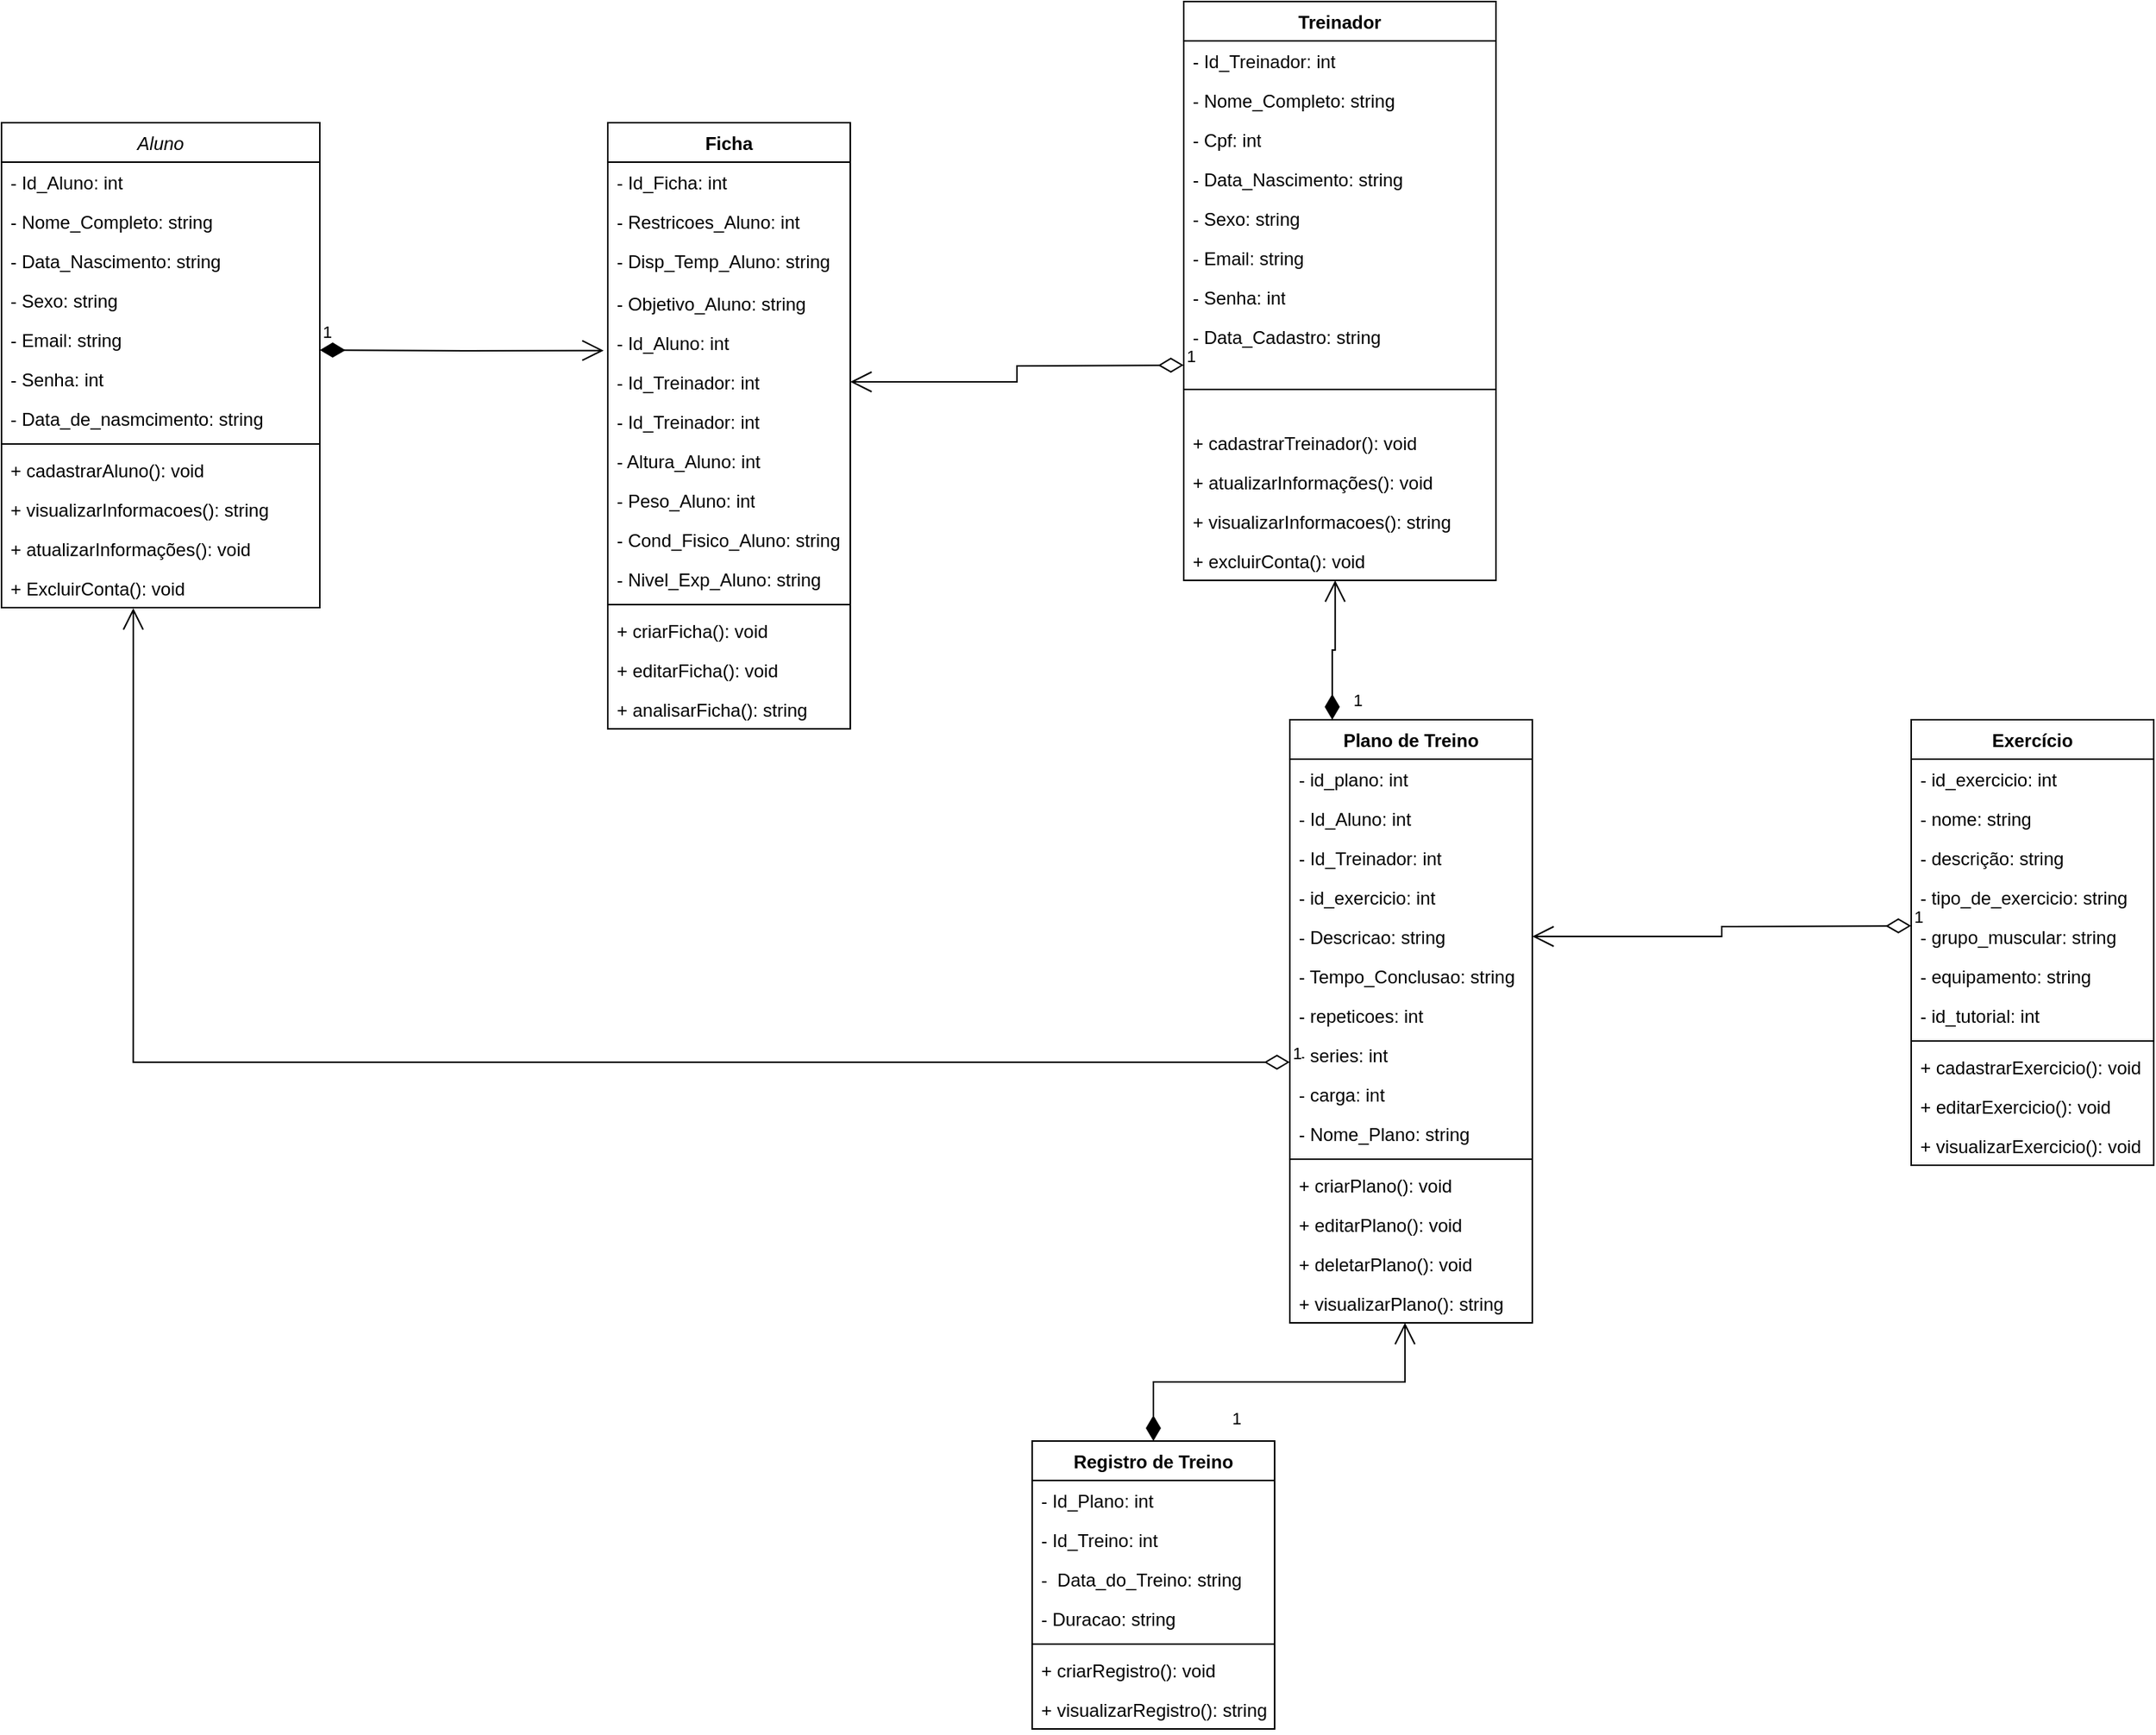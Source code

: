 <mxfile version="24.4.9" type="github">
  <diagram id="C5RBs43oDa-KdzZeNtuy" name="Page-1">
    <mxGraphModel dx="1913" dy="924" grid="1" gridSize="10" guides="1" tooltips="1" connect="1" arrows="1" fold="1" page="1" pageScale="1" pageWidth="827" pageHeight="1169" math="0" shadow="0">
      <root>
        <mxCell id="WIyWlLk6GJQsqaUBKTNV-0" />
        <mxCell id="WIyWlLk6GJQsqaUBKTNV-1" parent="WIyWlLk6GJQsqaUBKTNV-0" />
        <mxCell id="zkfFHV4jXpPFQw0GAbJ--0" value="Aluno" style="swimlane;fontStyle=2;align=center;verticalAlign=top;childLayout=stackLayout;horizontal=1;startSize=26;horizontalStack=0;resizeParent=1;resizeLast=0;collapsible=1;marginBottom=0;rounded=0;shadow=0;strokeWidth=1;" parent="WIyWlLk6GJQsqaUBKTNV-1" vertex="1">
          <mxGeometry x="20" y="80" width="210" height="320" as="geometry">
            <mxRectangle x="230" y="140" width="160" height="26" as="alternateBounds" />
          </mxGeometry>
        </mxCell>
        <mxCell id="zkfFHV4jXpPFQw0GAbJ--1" value="- Id_Aluno: int" style="text;align=left;verticalAlign=top;spacingLeft=4;spacingRight=4;overflow=hidden;rotatable=0;points=[[0,0.5],[1,0.5]];portConstraint=eastwest;" parent="zkfFHV4jXpPFQw0GAbJ--0" vertex="1">
          <mxGeometry y="26" width="210" height="26" as="geometry" />
        </mxCell>
        <mxCell id="pYybqK343-P_su20_F2b-34" value="- Nome_Completo: string" style="text;align=left;verticalAlign=top;spacingLeft=4;spacingRight=4;overflow=hidden;rotatable=0;points=[[0,0.5],[1,0.5]];portConstraint=eastwest;" parent="zkfFHV4jXpPFQw0GAbJ--0" vertex="1">
          <mxGeometry y="52" width="210" height="26" as="geometry" />
        </mxCell>
        <mxCell id="pYybqK343-P_su20_F2b-35" value="- Data_Nascimento: string" style="text;align=left;verticalAlign=top;spacingLeft=4;spacingRight=4;overflow=hidden;rotatable=0;points=[[0,0.5],[1,0.5]];portConstraint=eastwest;" parent="zkfFHV4jXpPFQw0GAbJ--0" vertex="1">
          <mxGeometry y="78" width="210" height="26" as="geometry" />
        </mxCell>
        <mxCell id="pYybqK343-P_su20_F2b-36" value="- Sexo: string" style="text;align=left;verticalAlign=top;spacingLeft=4;spacingRight=4;overflow=hidden;rotatable=0;points=[[0,0.5],[1,0.5]];portConstraint=eastwest;" parent="zkfFHV4jXpPFQw0GAbJ--0" vertex="1">
          <mxGeometry y="104" width="210" height="26" as="geometry" />
        </mxCell>
        <mxCell id="zkfFHV4jXpPFQw0GAbJ--2" value="- Email: string" style="text;align=left;verticalAlign=top;spacingLeft=4;spacingRight=4;overflow=hidden;rotatable=0;points=[[0,0.5],[1,0.5]];portConstraint=eastwest;rounded=0;shadow=0;html=0;" parent="zkfFHV4jXpPFQw0GAbJ--0" vertex="1">
          <mxGeometry y="130" width="210" height="26" as="geometry" />
        </mxCell>
        <mxCell id="zkfFHV4jXpPFQw0GAbJ--3" value="- Senha: int" style="text;align=left;verticalAlign=top;spacingLeft=4;spacingRight=4;overflow=hidden;rotatable=0;points=[[0,0.5],[1,0.5]];portConstraint=eastwest;rounded=0;shadow=0;html=0;" parent="zkfFHV4jXpPFQw0GAbJ--0" vertex="1">
          <mxGeometry y="156" width="210" height="26" as="geometry" />
        </mxCell>
        <mxCell id="Fkar8KdtD3mjZCl-NtyX-1" value="- Data_de_nasmcimento: string" style="text;align=left;verticalAlign=top;spacingLeft=4;spacingRight=4;overflow=hidden;rotatable=0;points=[[0,0.5],[1,0.5]];portConstraint=eastwest;rounded=0;shadow=0;html=0;" parent="zkfFHV4jXpPFQw0GAbJ--0" vertex="1">
          <mxGeometry y="182" width="210" height="26" as="geometry" />
        </mxCell>
        <mxCell id="zkfFHV4jXpPFQw0GAbJ--4" value="" style="line;html=1;strokeWidth=1;align=left;verticalAlign=middle;spacingTop=-1;spacingLeft=3;spacingRight=3;rotatable=0;labelPosition=right;points=[];portConstraint=eastwest;" parent="zkfFHV4jXpPFQw0GAbJ--0" vertex="1">
          <mxGeometry y="208" width="210" height="8" as="geometry" />
        </mxCell>
        <mxCell id="Fkar8KdtD3mjZCl-NtyX-56" value="+ cadastrarAluno(): void" style="text;align=left;verticalAlign=top;spacingLeft=4;spacingRight=4;overflow=hidden;rotatable=0;points=[[0,0.5],[1,0.5]];portConstraint=eastwest;" parent="zkfFHV4jXpPFQw0GAbJ--0" vertex="1">
          <mxGeometry y="216" width="210" height="26" as="geometry" />
        </mxCell>
        <mxCell id="NsK1bYJ2eERMhArHO2Yb-30" value="+ visualizarInformacoes(): string" style="text;align=left;verticalAlign=top;spacingLeft=4;spacingRight=4;overflow=hidden;rotatable=0;points=[[0,0.5],[1,0.5]];portConstraint=eastwest;" vertex="1" parent="zkfFHV4jXpPFQw0GAbJ--0">
          <mxGeometry y="242" width="210" height="26" as="geometry" />
        </mxCell>
        <mxCell id="Fkar8KdtD3mjZCl-NtyX-55" value="+ atualizarInformações(): void" style="text;align=left;verticalAlign=top;spacingLeft=4;spacingRight=4;overflow=hidden;rotatable=0;points=[[0,0.5],[1,0.5]];portConstraint=eastwest;" parent="zkfFHV4jXpPFQw0GAbJ--0" vertex="1">
          <mxGeometry y="268" width="210" height="26" as="geometry" />
        </mxCell>
        <mxCell id="Fkar8KdtD3mjZCl-NtyX-54" value="+ ExcluirConta(): void" style="text;align=left;verticalAlign=top;spacingLeft=4;spacingRight=4;overflow=hidden;rotatable=0;points=[[0,0.5],[1,0.5]];portConstraint=eastwest;" parent="zkfFHV4jXpPFQw0GAbJ--0" vertex="1">
          <mxGeometry y="294" width="210" height="26" as="geometry" />
        </mxCell>
        <mxCell id="Fkar8KdtD3mjZCl-NtyX-10" value="Treinador" style="swimlane;fontStyle=1;align=center;verticalAlign=top;childLayout=stackLayout;horizontal=1;startSize=26;horizontalStack=0;resizeParent=1;resizeParentMax=0;resizeLast=0;collapsible=1;marginBottom=0;whiteSpace=wrap;html=1;" parent="WIyWlLk6GJQsqaUBKTNV-1" vertex="1">
          <mxGeometry x="800" width="206" height="382" as="geometry" />
        </mxCell>
        <mxCell id="Fkar8KdtD3mjZCl-NtyX-11" value="- Id_Treinador: int" style="text;strokeColor=none;fillColor=none;align=left;verticalAlign=top;spacingLeft=4;spacingRight=4;overflow=hidden;rotatable=0;points=[[0,0.5],[1,0.5]];portConstraint=eastwest;whiteSpace=wrap;html=1;" parent="Fkar8KdtD3mjZCl-NtyX-10" vertex="1">
          <mxGeometry y="26" width="206" height="26" as="geometry" />
        </mxCell>
        <mxCell id="Fkar8KdtD3mjZCl-NtyX-24" value="- Nome_Completo: string" style="text;strokeColor=none;fillColor=none;align=left;verticalAlign=top;spacingLeft=4;spacingRight=4;overflow=hidden;rotatable=0;points=[[0,0.5],[1,0.5]];portConstraint=eastwest;whiteSpace=wrap;html=1;" parent="Fkar8KdtD3mjZCl-NtyX-10" vertex="1">
          <mxGeometry y="52" width="206" height="26" as="geometry" />
        </mxCell>
        <mxCell id="Fkar8KdtD3mjZCl-NtyX-14" value="- Cpf: int" style="text;strokeColor=none;fillColor=none;align=left;verticalAlign=top;spacingLeft=4;spacingRight=4;overflow=hidden;rotatable=0;points=[[0,0.5],[1,0.5]];portConstraint=eastwest;whiteSpace=wrap;html=1;" parent="Fkar8KdtD3mjZCl-NtyX-10" vertex="1">
          <mxGeometry y="78" width="206" height="26" as="geometry" />
        </mxCell>
        <mxCell id="Fkar8KdtD3mjZCl-NtyX-15" value="- Data_Nascimento: string" style="text;strokeColor=none;fillColor=none;align=left;verticalAlign=top;spacingLeft=4;spacingRight=4;overflow=hidden;rotatable=0;points=[[0,0.5],[1,0.5]];portConstraint=eastwest;whiteSpace=wrap;html=1;" parent="Fkar8KdtD3mjZCl-NtyX-10" vertex="1">
          <mxGeometry y="104" width="206" height="26" as="geometry" />
        </mxCell>
        <mxCell id="Fkar8KdtD3mjZCl-NtyX-16" value="- Sexo: string" style="text;strokeColor=none;fillColor=none;align=left;verticalAlign=top;spacingLeft=4;spacingRight=4;overflow=hidden;rotatable=0;points=[[0,0.5],[1,0.5]];portConstraint=eastwest;whiteSpace=wrap;html=1;" parent="Fkar8KdtD3mjZCl-NtyX-10" vertex="1">
          <mxGeometry y="130" width="206" height="26" as="geometry" />
        </mxCell>
        <mxCell id="pYybqK343-P_su20_F2b-31" value="- Email: string" style="text;strokeColor=none;fillColor=none;align=left;verticalAlign=top;spacingLeft=4;spacingRight=4;overflow=hidden;rotatable=0;points=[[0,0.5],[1,0.5]];portConstraint=eastwest;whiteSpace=wrap;html=1;" parent="Fkar8KdtD3mjZCl-NtyX-10" vertex="1">
          <mxGeometry y="156" width="206" height="26" as="geometry" />
        </mxCell>
        <mxCell id="pYybqK343-P_su20_F2b-32" value="- Senha: int" style="text;strokeColor=none;fillColor=none;align=left;verticalAlign=top;spacingLeft=4;spacingRight=4;overflow=hidden;rotatable=0;points=[[0,0.5],[1,0.5]];portConstraint=eastwest;whiteSpace=wrap;html=1;" parent="Fkar8KdtD3mjZCl-NtyX-10" vertex="1">
          <mxGeometry y="182" width="206" height="26" as="geometry" />
        </mxCell>
        <mxCell id="pYybqK343-P_su20_F2b-33" value="- Data_Cadastro: string" style="text;strokeColor=none;fillColor=none;align=left;verticalAlign=top;spacingLeft=4;spacingRight=4;overflow=hidden;rotatable=0;points=[[0,0.5],[1,0.5]];portConstraint=eastwest;whiteSpace=wrap;html=1;" parent="Fkar8KdtD3mjZCl-NtyX-10" vertex="1">
          <mxGeometry y="208" width="206" height="26" as="geometry" />
        </mxCell>
        <mxCell id="NsK1bYJ2eERMhArHO2Yb-38" value="1" style="endArrow=open;html=1;endSize=12;startArrow=diamondThin;startSize=14;startFill=0;edgeStyle=orthogonalEdgeStyle;align=left;verticalAlign=bottom;rounded=0;entryX=1;entryY=0.5;entryDx=0;entryDy=0;" edge="1" parent="Fkar8KdtD3mjZCl-NtyX-10" target="NsK1bYJ2eERMhArHO2Yb-6">
          <mxGeometry x="-1" y="3" relative="1" as="geometry">
            <mxPoint y="240" as="sourcePoint" />
            <mxPoint x="160" y="240" as="targetPoint" />
          </mxGeometry>
        </mxCell>
        <mxCell id="Fkar8KdtD3mjZCl-NtyX-12" value="" style="line;strokeWidth=1;fillColor=none;align=left;verticalAlign=middle;spacingTop=-1;spacingLeft=3;spacingRight=3;rotatable=0;labelPosition=right;points=[];portConstraint=eastwest;strokeColor=inherit;" parent="Fkar8KdtD3mjZCl-NtyX-10" vertex="1">
          <mxGeometry y="234" width="206" height="44" as="geometry" />
        </mxCell>
        <mxCell id="NsK1bYJ2eERMhArHO2Yb-22" value="+ cadastrarTreinador(): void" style="text;align=left;verticalAlign=top;spacingLeft=4;spacingRight=4;overflow=hidden;rotatable=0;points=[[0,0.5],[1,0.5]];portConstraint=eastwest;" vertex="1" parent="Fkar8KdtD3mjZCl-NtyX-10">
          <mxGeometry y="278" width="206" height="26" as="geometry" />
        </mxCell>
        <mxCell id="NsK1bYJ2eERMhArHO2Yb-23" value="+ atualizarInformações(): void" style="text;align=left;verticalAlign=top;spacingLeft=4;spacingRight=4;overflow=hidden;rotatable=0;points=[[0,0.5],[1,0.5]];portConstraint=eastwest;" vertex="1" parent="Fkar8KdtD3mjZCl-NtyX-10">
          <mxGeometry y="304" width="206" height="26" as="geometry" />
        </mxCell>
        <mxCell id="NsK1bYJ2eERMhArHO2Yb-32" value="+ visualizarInformacoes(): string" style="text;align=left;verticalAlign=top;spacingLeft=4;spacingRight=4;overflow=hidden;rotatable=0;points=[[0,0.5],[1,0.5]];portConstraint=eastwest;" vertex="1" parent="Fkar8KdtD3mjZCl-NtyX-10">
          <mxGeometry y="330" width="206" height="26" as="geometry" />
        </mxCell>
        <mxCell id="NsK1bYJ2eERMhArHO2Yb-24" value="+ excluirConta(): void" style="text;align=left;verticalAlign=top;spacingLeft=4;spacingRight=4;overflow=hidden;rotatable=0;points=[[0,0.5],[1,0.5]];portConstraint=eastwest;" vertex="1" parent="Fkar8KdtD3mjZCl-NtyX-10">
          <mxGeometry y="356" width="206" height="26" as="geometry" />
        </mxCell>
        <mxCell id="Fkar8KdtD3mjZCl-NtyX-20" value="Exercício" style="swimlane;fontStyle=1;align=center;verticalAlign=top;childLayout=stackLayout;horizontal=1;startSize=26;horizontalStack=0;resizeParent=1;resizeParentMax=0;resizeLast=0;collapsible=1;marginBottom=0;whiteSpace=wrap;html=1;" parent="WIyWlLk6GJQsqaUBKTNV-1" vertex="1">
          <mxGeometry x="1280" y="474" width="160" height="294" as="geometry" />
        </mxCell>
        <mxCell id="Fkar8KdtD3mjZCl-NtyX-21" value="- id_exercicio: int" style="text;strokeColor=none;fillColor=none;align=left;verticalAlign=top;spacingLeft=4;spacingRight=4;overflow=hidden;rotatable=0;points=[[0,0.5],[1,0.5]];portConstraint=eastwest;whiteSpace=wrap;html=1;" parent="Fkar8KdtD3mjZCl-NtyX-20" vertex="1">
          <mxGeometry y="26" width="160" height="26" as="geometry" />
        </mxCell>
        <mxCell id="Fkar8KdtD3mjZCl-NtyX-25" value="- nome: string" style="text;strokeColor=none;fillColor=none;align=left;verticalAlign=top;spacingLeft=4;spacingRight=4;overflow=hidden;rotatable=0;points=[[0,0.5],[1,0.5]];portConstraint=eastwest;whiteSpace=wrap;html=1;" parent="Fkar8KdtD3mjZCl-NtyX-20" vertex="1">
          <mxGeometry y="52" width="160" height="26" as="geometry" />
        </mxCell>
        <mxCell id="Fkar8KdtD3mjZCl-NtyX-26" value="- descrição: string" style="text;strokeColor=none;fillColor=none;align=left;verticalAlign=top;spacingLeft=4;spacingRight=4;overflow=hidden;rotatable=0;points=[[0,0.5],[1,0.5]];portConstraint=eastwest;whiteSpace=wrap;html=1;" parent="Fkar8KdtD3mjZCl-NtyX-20" vertex="1">
          <mxGeometry y="78" width="160" height="26" as="geometry" />
        </mxCell>
        <mxCell id="Fkar8KdtD3mjZCl-NtyX-27" value="- tipo_de_exercicio: string" style="text;strokeColor=none;fillColor=none;align=left;verticalAlign=top;spacingLeft=4;spacingRight=4;overflow=hidden;rotatable=0;points=[[0,0.5],[1,0.5]];portConstraint=eastwest;whiteSpace=wrap;html=1;" parent="Fkar8KdtD3mjZCl-NtyX-20" vertex="1">
          <mxGeometry y="104" width="160" height="26" as="geometry" />
        </mxCell>
        <mxCell id="NsK1bYJ2eERMhArHO2Yb-17" value="1" style="endArrow=open;html=1;endSize=12;startArrow=diamondThin;startSize=14;startFill=0;edgeStyle=orthogonalEdgeStyle;align=left;verticalAlign=bottom;rounded=0;entryX=1;entryY=0.5;entryDx=0;entryDy=0;" edge="1" parent="Fkar8KdtD3mjZCl-NtyX-20" target="pYybqK343-P_su20_F2b-27">
          <mxGeometry x="-1" y="3" relative="1" as="geometry">
            <mxPoint y="136" as="sourcePoint" />
            <mxPoint x="160" y="136" as="targetPoint" />
          </mxGeometry>
        </mxCell>
        <mxCell id="Fkar8KdtD3mjZCl-NtyX-28" value="- grupo_muscular: string" style="text;strokeColor=none;fillColor=none;align=left;verticalAlign=top;spacingLeft=4;spacingRight=4;overflow=hidden;rotatable=0;points=[[0,0.5],[1,0.5]];portConstraint=eastwest;whiteSpace=wrap;html=1;" parent="Fkar8KdtD3mjZCl-NtyX-20" vertex="1">
          <mxGeometry y="130" width="160" height="26" as="geometry" />
        </mxCell>
        <mxCell id="Fkar8KdtD3mjZCl-NtyX-29" value="- equipamento: string" style="text;strokeColor=none;fillColor=none;align=left;verticalAlign=top;spacingLeft=4;spacingRight=4;overflow=hidden;rotatable=0;points=[[0,0.5],[1,0.5]];portConstraint=eastwest;whiteSpace=wrap;html=1;" parent="Fkar8KdtD3mjZCl-NtyX-20" vertex="1">
          <mxGeometry y="156" width="160" height="26" as="geometry" />
        </mxCell>
        <mxCell id="Fkar8KdtD3mjZCl-NtyX-30" value="- id_tutorial: int" style="text;strokeColor=none;fillColor=none;align=left;verticalAlign=top;spacingLeft=4;spacingRight=4;overflow=hidden;rotatable=0;points=[[0,0.5],[1,0.5]];portConstraint=eastwest;whiteSpace=wrap;html=1;" parent="Fkar8KdtD3mjZCl-NtyX-20" vertex="1">
          <mxGeometry y="182" width="160" height="26" as="geometry" />
        </mxCell>
        <mxCell id="Fkar8KdtD3mjZCl-NtyX-22" value="" style="line;strokeWidth=1;fillColor=none;align=left;verticalAlign=middle;spacingTop=-1;spacingLeft=3;spacingRight=3;rotatable=0;labelPosition=right;points=[];portConstraint=eastwest;strokeColor=inherit;" parent="Fkar8KdtD3mjZCl-NtyX-20" vertex="1">
          <mxGeometry y="208" width="160" height="8" as="geometry" />
        </mxCell>
        <mxCell id="Fkar8KdtD3mjZCl-NtyX-60" value="+ cadastrarExercicio(): void" style="text;strokeColor=none;fillColor=none;align=left;verticalAlign=top;spacingLeft=4;spacingRight=4;overflow=hidden;rotatable=0;points=[[0,0.5],[1,0.5]];portConstraint=eastwest;whiteSpace=wrap;html=1;" parent="Fkar8KdtD3mjZCl-NtyX-20" vertex="1">
          <mxGeometry y="216" width="160" height="26" as="geometry" />
        </mxCell>
        <mxCell id="NsK1bYJ2eERMhArHO2Yb-28" value="+ editarExercicio(): void" style="text;strokeColor=none;fillColor=none;align=left;verticalAlign=top;spacingLeft=4;spacingRight=4;overflow=hidden;rotatable=0;points=[[0,0.5],[1,0.5]];portConstraint=eastwest;whiteSpace=wrap;html=1;" vertex="1" parent="Fkar8KdtD3mjZCl-NtyX-20">
          <mxGeometry y="242" width="160" height="26" as="geometry" />
        </mxCell>
        <mxCell id="Fkar8KdtD3mjZCl-NtyX-61" value="+ visualizarExercicio(): void" style="text;strokeColor=none;fillColor=none;align=left;verticalAlign=top;spacingLeft=4;spacingRight=4;overflow=hidden;rotatable=0;points=[[0,0.5],[1,0.5]];portConstraint=eastwest;whiteSpace=wrap;html=1;" parent="Fkar8KdtD3mjZCl-NtyX-20" vertex="1">
          <mxGeometry y="268" width="160" height="26" as="geometry" />
        </mxCell>
        <mxCell id="Fkar8KdtD3mjZCl-NtyX-42" value="Plano de Treino" style="swimlane;fontStyle=1;align=center;verticalAlign=top;childLayout=stackLayout;horizontal=1;startSize=26;horizontalStack=0;resizeParent=1;resizeParentMax=0;resizeLast=0;collapsible=1;marginBottom=0;whiteSpace=wrap;html=1;" parent="WIyWlLk6GJQsqaUBKTNV-1" vertex="1">
          <mxGeometry x="870" y="474" width="160" height="398" as="geometry" />
        </mxCell>
        <mxCell id="Fkar8KdtD3mjZCl-NtyX-47" value="- id_plano: int" style="text;strokeColor=none;fillColor=none;align=left;verticalAlign=top;spacingLeft=4;spacingRight=4;overflow=hidden;rotatable=0;points=[[0,0.5],[1,0.5]];portConstraint=eastwest;whiteSpace=wrap;html=1;" parent="Fkar8KdtD3mjZCl-NtyX-42" vertex="1">
          <mxGeometry y="26" width="160" height="26" as="geometry" />
        </mxCell>
        <mxCell id="pYybqK343-P_su20_F2b-23" value="- Id_Aluno: int" style="text;strokeColor=none;fillColor=none;align=left;verticalAlign=top;spacingLeft=4;spacingRight=4;overflow=hidden;rotatable=0;points=[[0,0.5],[1,0.5]];portConstraint=eastwest;whiteSpace=wrap;html=1;" parent="Fkar8KdtD3mjZCl-NtyX-42" vertex="1">
          <mxGeometry y="52" width="160" height="26" as="geometry" />
        </mxCell>
        <mxCell id="pYybqK343-P_su20_F2b-24" value="- Id_Treinador: int" style="text;strokeColor=none;fillColor=none;align=left;verticalAlign=top;spacingLeft=4;spacingRight=4;overflow=hidden;rotatable=0;points=[[0,0.5],[1,0.5]];portConstraint=eastwest;whiteSpace=wrap;html=1;" parent="Fkar8KdtD3mjZCl-NtyX-42" vertex="1">
          <mxGeometry y="78" width="160" height="26" as="geometry" />
        </mxCell>
        <mxCell id="Fkar8KdtD3mjZCl-NtyX-48" value="- id_exercicio: int" style="text;strokeColor=none;fillColor=none;align=left;verticalAlign=top;spacingLeft=4;spacingRight=4;overflow=hidden;rotatable=0;points=[[0,0.5],[1,0.5]];portConstraint=eastwest;whiteSpace=wrap;html=1;" parent="Fkar8KdtD3mjZCl-NtyX-42" vertex="1">
          <mxGeometry y="104" width="160" height="26" as="geometry" />
        </mxCell>
        <mxCell id="pYybqK343-P_su20_F2b-27" value="- Descricao: string" style="text;strokeColor=none;fillColor=none;align=left;verticalAlign=top;spacingLeft=4;spacingRight=4;overflow=hidden;rotatable=0;points=[[0,0.5],[1,0.5]];portConstraint=eastwest;whiteSpace=wrap;html=1;" parent="Fkar8KdtD3mjZCl-NtyX-42" vertex="1">
          <mxGeometry y="130" width="160" height="26" as="geometry" />
        </mxCell>
        <mxCell id="pYybqK343-P_su20_F2b-28" value="- Tempo_Conclusao: string" style="text;strokeColor=none;fillColor=none;align=left;verticalAlign=top;spacingLeft=4;spacingRight=4;overflow=hidden;rotatable=0;points=[[0,0.5],[1,0.5]];portConstraint=eastwest;whiteSpace=wrap;html=1;" parent="Fkar8KdtD3mjZCl-NtyX-42" vertex="1">
          <mxGeometry y="156" width="160" height="26" as="geometry" />
        </mxCell>
        <mxCell id="Fkar8KdtD3mjZCl-NtyX-49" value="- repeticoes: int" style="text;strokeColor=none;fillColor=none;align=left;verticalAlign=top;spacingLeft=4;spacingRight=4;overflow=hidden;rotatable=0;points=[[0,0.5],[1,0.5]];portConstraint=eastwest;whiteSpace=wrap;html=1;" parent="Fkar8KdtD3mjZCl-NtyX-42" vertex="1">
          <mxGeometry y="182" width="160" height="26" as="geometry" />
        </mxCell>
        <mxCell id="Fkar8KdtD3mjZCl-NtyX-50" value="- series: int" style="text;strokeColor=none;fillColor=none;align=left;verticalAlign=top;spacingLeft=4;spacingRight=4;overflow=hidden;rotatable=0;points=[[0,0.5],[1,0.5]];portConstraint=eastwest;whiteSpace=wrap;html=1;" parent="Fkar8KdtD3mjZCl-NtyX-42" vertex="1">
          <mxGeometry y="208" width="160" height="26" as="geometry" />
        </mxCell>
        <mxCell id="NsK1bYJ2eERMhArHO2Yb-35" value="1" style="endArrow=open;html=1;endSize=12;startArrow=diamondThin;startSize=14;startFill=0;edgeStyle=orthogonalEdgeStyle;align=left;verticalAlign=bottom;rounded=0;entryX=0.414;entryY=1.016;entryDx=0;entryDy=0;entryPerimeter=0;" edge="1" parent="Fkar8KdtD3mjZCl-NtyX-42" target="Fkar8KdtD3mjZCl-NtyX-54">
          <mxGeometry x="-1" y="3" relative="1" as="geometry">
            <mxPoint y="226" as="sourcePoint" />
            <mxPoint x="160" y="226" as="targetPoint" />
            <Array as="points">
              <mxPoint x="-763" y="226" />
            </Array>
          </mxGeometry>
        </mxCell>
        <mxCell id="Fkar8KdtD3mjZCl-NtyX-51" value="- carga: int" style="text;strokeColor=none;fillColor=none;align=left;verticalAlign=top;spacingLeft=4;spacingRight=4;overflow=hidden;rotatable=0;points=[[0,0.5],[1,0.5]];portConstraint=eastwest;whiteSpace=wrap;html=1;" parent="Fkar8KdtD3mjZCl-NtyX-42" vertex="1">
          <mxGeometry y="234" width="160" height="26" as="geometry" />
        </mxCell>
        <mxCell id="pYybqK343-P_su20_F2b-25" value="- Nome_Plano: string" style="text;strokeColor=none;fillColor=none;align=left;verticalAlign=top;spacingLeft=4;spacingRight=4;overflow=hidden;rotatable=0;points=[[0,0.5],[1,0.5]];portConstraint=eastwest;whiteSpace=wrap;html=1;" parent="Fkar8KdtD3mjZCl-NtyX-42" vertex="1">
          <mxGeometry y="260" width="160" height="26" as="geometry" />
        </mxCell>
        <mxCell id="Fkar8KdtD3mjZCl-NtyX-44" value="" style="line;strokeWidth=1;fillColor=none;align=left;verticalAlign=middle;spacingTop=-1;spacingLeft=3;spacingRight=3;rotatable=0;labelPosition=right;points=[];portConstraint=eastwest;strokeColor=inherit;" parent="Fkar8KdtD3mjZCl-NtyX-42" vertex="1">
          <mxGeometry y="286" width="160" height="8" as="geometry" />
        </mxCell>
        <mxCell id="Fkar8KdtD3mjZCl-NtyX-45" value="+ criarPlano(): void" style="text;strokeColor=none;fillColor=none;align=left;verticalAlign=top;spacingLeft=4;spacingRight=4;overflow=hidden;rotatable=0;points=[[0,0.5],[1,0.5]];portConstraint=eastwest;whiteSpace=wrap;html=1;" parent="Fkar8KdtD3mjZCl-NtyX-42" vertex="1">
          <mxGeometry y="294" width="160" height="26" as="geometry" />
        </mxCell>
        <mxCell id="NsK1bYJ2eERMhArHO2Yb-25" value="+ editarPlano(): void" style="text;strokeColor=none;fillColor=none;align=left;verticalAlign=top;spacingLeft=4;spacingRight=4;overflow=hidden;rotatable=0;points=[[0,0.5],[1,0.5]];portConstraint=eastwest;whiteSpace=wrap;html=1;" vertex="1" parent="Fkar8KdtD3mjZCl-NtyX-42">
          <mxGeometry y="320" width="160" height="26" as="geometry" />
        </mxCell>
        <mxCell id="NsK1bYJ2eERMhArHO2Yb-34" value="+ deletarPlano(): void" style="text;strokeColor=none;fillColor=none;align=left;verticalAlign=top;spacingLeft=4;spacingRight=4;overflow=hidden;rotatable=0;points=[[0,0.5],[1,0.5]];portConstraint=eastwest;whiteSpace=wrap;html=1;" vertex="1" parent="Fkar8KdtD3mjZCl-NtyX-42">
          <mxGeometry y="346" width="160" height="26" as="geometry" />
        </mxCell>
        <mxCell id="NsK1bYJ2eERMhArHO2Yb-26" value="+ visualizarPlano(): string" style="text;strokeColor=none;fillColor=none;align=left;verticalAlign=top;spacingLeft=4;spacingRight=4;overflow=hidden;rotatable=0;points=[[0,0.5],[1,0.5]];portConstraint=eastwest;whiteSpace=wrap;html=1;" vertex="1" parent="Fkar8KdtD3mjZCl-NtyX-42">
          <mxGeometry y="372" width="160" height="26" as="geometry" />
        </mxCell>
        <mxCell id="pYybqK343-P_su20_F2b-0" value="Ficha" style="swimlane;fontStyle=1;align=center;verticalAlign=top;childLayout=stackLayout;horizontal=1;startSize=26;horizontalStack=0;resizeParent=1;resizeParentMax=0;resizeLast=0;collapsible=1;marginBottom=0;whiteSpace=wrap;html=1;" parent="WIyWlLk6GJQsqaUBKTNV-1" vertex="1">
          <mxGeometry x="420" y="80" width="160" height="400" as="geometry" />
        </mxCell>
        <mxCell id="pYybqK343-P_su20_F2b-1" value="- Id_Ficha: int" style="text;strokeColor=none;fillColor=none;align=left;verticalAlign=top;spacingLeft=4;spacingRight=4;overflow=hidden;rotatable=0;points=[[0,0.5],[1,0.5]];portConstraint=eastwest;whiteSpace=wrap;html=1;" parent="pYybqK343-P_su20_F2b-0" vertex="1">
          <mxGeometry y="26" width="160" height="26" as="geometry" />
        </mxCell>
        <mxCell id="pYybqK343-P_su20_F2b-15" value="- Restricoes_Aluno: int" style="text;strokeColor=none;fillColor=none;align=left;verticalAlign=top;spacingLeft=4;spacingRight=4;overflow=hidden;rotatable=0;points=[[0,0.5],[1,0.5]];portConstraint=eastwest;whiteSpace=wrap;html=1;" parent="pYybqK343-P_su20_F2b-0" vertex="1">
          <mxGeometry y="52" width="160" height="26" as="geometry" />
        </mxCell>
        <mxCell id="pYybqK343-P_su20_F2b-12" value="- Disp_Temp_Aluno: string" style="text;strokeColor=none;fillColor=none;align=left;verticalAlign=top;spacingLeft=4;spacingRight=4;overflow=hidden;rotatable=0;points=[[0,0.5],[1,0.5]];portConstraint=eastwest;whiteSpace=wrap;html=1;" parent="pYybqK343-P_su20_F2b-0" vertex="1">
          <mxGeometry y="78" width="160" height="28" as="geometry" />
        </mxCell>
        <mxCell id="pYybqK343-P_su20_F2b-4" value="- Objetivo_Aluno: string" style="text;strokeColor=none;fillColor=none;align=left;verticalAlign=top;spacingLeft=4;spacingRight=4;overflow=hidden;rotatable=0;points=[[0,0.5],[1,0.5]];portConstraint=eastwest;whiteSpace=wrap;html=1;" parent="pYybqK343-P_su20_F2b-0" vertex="1">
          <mxGeometry y="106" width="160" height="26" as="geometry" />
        </mxCell>
        <mxCell id="pYybqK343-P_su20_F2b-13" value="- Id_Aluno: int" style="text;strokeColor=none;fillColor=none;align=left;verticalAlign=top;spacingLeft=4;spacingRight=4;overflow=hidden;rotatable=0;points=[[0,0.5],[1,0.5]];portConstraint=eastwest;whiteSpace=wrap;html=1;" parent="pYybqK343-P_su20_F2b-0" vertex="1">
          <mxGeometry y="132" width="160" height="26" as="geometry" />
        </mxCell>
        <mxCell id="NsK1bYJ2eERMhArHO2Yb-6" value="- Id_Treinador: int" style="text;strokeColor=none;fillColor=none;align=left;verticalAlign=top;spacingLeft=4;spacingRight=4;overflow=hidden;rotatable=0;points=[[0,0.5],[1,0.5]];portConstraint=eastwest;whiteSpace=wrap;html=1;" vertex="1" parent="pYybqK343-P_su20_F2b-0">
          <mxGeometry y="158" width="160" height="26" as="geometry" />
        </mxCell>
        <mxCell id="pYybqK343-P_su20_F2b-16" value="- Id_Treinador: int" style="text;strokeColor=none;fillColor=none;align=left;verticalAlign=top;spacingLeft=4;spacingRight=4;overflow=hidden;rotatable=0;points=[[0,0.5],[1,0.5]];portConstraint=eastwest;whiteSpace=wrap;html=1;" parent="pYybqK343-P_su20_F2b-0" vertex="1">
          <mxGeometry y="184" width="160" height="26" as="geometry" />
        </mxCell>
        <mxCell id="pYybqK343-P_su20_F2b-17" value="- Altura_Aluno: int" style="text;strokeColor=none;fillColor=none;align=left;verticalAlign=top;spacingLeft=4;spacingRight=4;overflow=hidden;rotatable=0;points=[[0,0.5],[1,0.5]];portConstraint=eastwest;whiteSpace=wrap;html=1;" parent="pYybqK343-P_su20_F2b-0" vertex="1">
          <mxGeometry y="210" width="160" height="26" as="geometry" />
        </mxCell>
        <mxCell id="pYybqK343-P_su20_F2b-18" value="- Peso_Aluno: int" style="text;strokeColor=none;fillColor=none;align=left;verticalAlign=top;spacingLeft=4;spacingRight=4;overflow=hidden;rotatable=0;points=[[0,0.5],[1,0.5]];portConstraint=eastwest;whiteSpace=wrap;html=1;" parent="pYybqK343-P_su20_F2b-0" vertex="1">
          <mxGeometry y="236" width="160" height="26" as="geometry" />
        </mxCell>
        <mxCell id="pYybqK343-P_su20_F2b-19" value="- Cond_Fisico_Aluno: string" style="text;strokeColor=none;fillColor=none;align=left;verticalAlign=top;spacingLeft=4;spacingRight=4;overflow=hidden;rotatable=0;points=[[0,0.5],[1,0.5]];portConstraint=eastwest;whiteSpace=wrap;html=1;" parent="pYybqK343-P_su20_F2b-0" vertex="1">
          <mxGeometry y="262" width="160" height="26" as="geometry" />
        </mxCell>
        <mxCell id="pYybqK343-P_su20_F2b-20" value="- Nivel_Exp_Aluno: string" style="text;strokeColor=none;fillColor=none;align=left;verticalAlign=top;spacingLeft=4;spacingRight=4;overflow=hidden;rotatable=0;points=[[0,0.5],[1,0.5]];portConstraint=eastwest;whiteSpace=wrap;html=1;" parent="pYybqK343-P_su20_F2b-0" vertex="1">
          <mxGeometry y="288" width="160" height="26" as="geometry" />
        </mxCell>
        <mxCell id="pYybqK343-P_su20_F2b-2" value="" style="line;strokeWidth=1;fillColor=none;align=left;verticalAlign=middle;spacingTop=-1;spacingLeft=3;spacingRight=3;rotatable=0;labelPosition=right;points=[];portConstraint=eastwest;strokeColor=inherit;" parent="pYybqK343-P_su20_F2b-0" vertex="1">
          <mxGeometry y="314" width="160" height="8" as="geometry" />
        </mxCell>
        <mxCell id="pYybqK343-P_su20_F2b-3" value="+ criarFicha(): void" style="text;strokeColor=none;fillColor=none;align=left;verticalAlign=top;spacingLeft=4;spacingRight=4;overflow=hidden;rotatable=0;points=[[0,0.5],[1,0.5]];portConstraint=eastwest;whiteSpace=wrap;html=1;" parent="pYybqK343-P_su20_F2b-0" vertex="1">
          <mxGeometry y="322" width="160" height="26" as="geometry" />
        </mxCell>
        <mxCell id="NsK1bYJ2eERMhArHO2Yb-29" value="+ editarFicha(): void" style="text;strokeColor=none;fillColor=none;align=left;verticalAlign=top;spacingLeft=4;spacingRight=4;overflow=hidden;rotatable=0;points=[[0,0.5],[1,0.5]];portConstraint=eastwest;whiteSpace=wrap;html=1;" vertex="1" parent="pYybqK343-P_su20_F2b-0">
          <mxGeometry y="348" width="160" height="26" as="geometry" />
        </mxCell>
        <mxCell id="NsK1bYJ2eERMhArHO2Yb-1" value="+ analisarFicha(): string" style="text;strokeColor=none;fillColor=none;align=left;verticalAlign=top;spacingLeft=4;spacingRight=4;overflow=hidden;rotatable=0;points=[[0,0.5],[1,0.5]];portConstraint=eastwest;whiteSpace=wrap;html=1;" vertex="1" parent="pYybqK343-P_su20_F2b-0">
          <mxGeometry y="374" width="160" height="26" as="geometry" />
        </mxCell>
        <mxCell id="pYybqK343-P_su20_F2b-5" value="Registro de Treino" style="swimlane;fontStyle=1;align=center;verticalAlign=top;childLayout=stackLayout;horizontal=1;startSize=26;horizontalStack=0;resizeParent=1;resizeParentMax=0;resizeLast=0;collapsible=1;marginBottom=0;whiteSpace=wrap;html=1;" parent="WIyWlLk6GJQsqaUBKTNV-1" vertex="1">
          <mxGeometry x="700" y="950" width="160" height="190" as="geometry" />
        </mxCell>
        <mxCell id="pYybqK343-P_su20_F2b-6" value="- Id_Plano: int" style="text;strokeColor=none;fillColor=none;align=left;verticalAlign=top;spacingLeft=4;spacingRight=4;overflow=hidden;rotatable=0;points=[[0,0.5],[1,0.5]];portConstraint=eastwest;whiteSpace=wrap;html=1;" parent="pYybqK343-P_su20_F2b-5" vertex="1">
          <mxGeometry y="26" width="160" height="26" as="geometry" />
        </mxCell>
        <mxCell id="pYybqK343-P_su20_F2b-9" value="- Id_Treino: int" style="text;strokeColor=none;fillColor=none;align=left;verticalAlign=top;spacingLeft=4;spacingRight=4;overflow=hidden;rotatable=0;points=[[0,0.5],[1,0.5]];portConstraint=eastwest;whiteSpace=wrap;html=1;" parent="pYybqK343-P_su20_F2b-5" vertex="1">
          <mxGeometry y="52" width="160" height="26" as="geometry" />
        </mxCell>
        <mxCell id="pYybqK343-P_su20_F2b-10" value="-&amp;nbsp; Data_do_Treino: string" style="text;strokeColor=none;fillColor=none;align=left;verticalAlign=top;spacingLeft=4;spacingRight=4;overflow=hidden;rotatable=0;points=[[0,0.5],[1,0.5]];portConstraint=eastwest;whiteSpace=wrap;html=1;" parent="pYybqK343-P_su20_F2b-5" vertex="1">
          <mxGeometry y="78" width="160" height="26" as="geometry" />
        </mxCell>
        <mxCell id="pYybqK343-P_su20_F2b-11" value="- Duracao: string" style="text;strokeColor=none;fillColor=none;align=left;verticalAlign=top;spacingLeft=4;spacingRight=4;overflow=hidden;rotatable=0;points=[[0,0.5],[1,0.5]];portConstraint=eastwest;whiteSpace=wrap;html=1;" parent="pYybqK343-P_su20_F2b-5" vertex="1">
          <mxGeometry y="104" width="160" height="26" as="geometry" />
        </mxCell>
        <mxCell id="pYybqK343-P_su20_F2b-7" value="" style="line;strokeWidth=1;fillColor=none;align=left;verticalAlign=middle;spacingTop=-1;spacingLeft=3;spacingRight=3;rotatable=0;labelPosition=right;points=[];portConstraint=eastwest;strokeColor=inherit;" parent="pYybqK343-P_su20_F2b-5" vertex="1">
          <mxGeometry y="130" width="160" height="8" as="geometry" />
        </mxCell>
        <mxCell id="pYybqK343-P_su20_F2b-8" value="+ criarRegistro(): void" style="text;strokeColor=none;fillColor=none;align=left;verticalAlign=top;spacingLeft=4;spacingRight=4;overflow=hidden;rotatable=0;points=[[0,0.5],[1,0.5]];portConstraint=eastwest;whiteSpace=wrap;html=1;" parent="pYybqK343-P_su20_F2b-5" vertex="1">
          <mxGeometry y="138" width="160" height="26" as="geometry" />
        </mxCell>
        <mxCell id="NsK1bYJ2eERMhArHO2Yb-27" value="+ visualizarRegistro(): string" style="text;strokeColor=none;fillColor=none;align=left;verticalAlign=top;spacingLeft=4;spacingRight=4;overflow=hidden;rotatable=0;points=[[0,0.5],[1,0.5]];portConstraint=eastwest;whiteSpace=wrap;html=1;" vertex="1" parent="pYybqK343-P_su20_F2b-5">
          <mxGeometry y="164" width="160" height="26" as="geometry" />
        </mxCell>
        <mxCell id="NsK1bYJ2eERMhArHO2Yb-19" value="1" style="endArrow=open;html=1;endSize=12;startArrow=diamondThin;startSize=14;startFill=1;edgeStyle=orthogonalEdgeStyle;align=left;verticalAlign=bottom;rounded=0;entryX=0.475;entryY=1;entryDx=0;entryDy=0;entryPerimeter=0;exitX=0.5;exitY=0;exitDx=0;exitDy=0;" edge="1" parent="WIyWlLk6GJQsqaUBKTNV-1" source="pYybqK343-P_su20_F2b-5" target="NsK1bYJ2eERMhArHO2Yb-26">
          <mxGeometry x="-0.948" y="-50" relative="1" as="geometry">
            <mxPoint x="950" y="974.5" as="sourcePoint" />
            <mxPoint x="1110" y="974.5" as="targetPoint" />
            <mxPoint as="offset" />
          </mxGeometry>
        </mxCell>
        <mxCell id="NsK1bYJ2eERMhArHO2Yb-33" value="1" style="endArrow=open;html=1;endSize=12;startArrow=diamondThin;startSize=14;startFill=1;edgeStyle=orthogonalEdgeStyle;align=left;verticalAlign=bottom;rounded=0;entryX=0.485;entryY=1;entryDx=0;entryDy=0;entryPerimeter=0;exitX=0.175;exitY=0;exitDx=0;exitDy=0;exitPerimeter=0;" edge="1" parent="WIyWlLk6GJQsqaUBKTNV-1" source="Fkar8KdtD3mjZCl-NtyX-42" target="NsK1bYJ2eERMhArHO2Yb-24">
          <mxGeometry x="-0.901" y="-12" relative="1" as="geometry">
            <mxPoint x="900" y="490" as="sourcePoint" />
            <mxPoint x="1060" y="490" as="targetPoint" />
            <mxPoint as="offset" />
          </mxGeometry>
        </mxCell>
        <mxCell id="NsK1bYJ2eERMhArHO2Yb-42" value="1" style="endArrow=open;html=1;endSize=12;startArrow=diamondThin;startSize=14;startFill=1;edgeStyle=orthogonalEdgeStyle;align=left;verticalAlign=bottom;rounded=0;entryX=-0.017;entryY=0.705;entryDx=0;entryDy=0;entryPerimeter=0;" edge="1" parent="WIyWlLk6GJQsqaUBKTNV-1" target="pYybqK343-P_su20_F2b-13">
          <mxGeometry x="-1" y="3" relative="1" as="geometry">
            <mxPoint x="230" y="230" as="sourcePoint" />
            <mxPoint x="390" y="230" as="targetPoint" />
          </mxGeometry>
        </mxCell>
      </root>
    </mxGraphModel>
  </diagram>
</mxfile>

